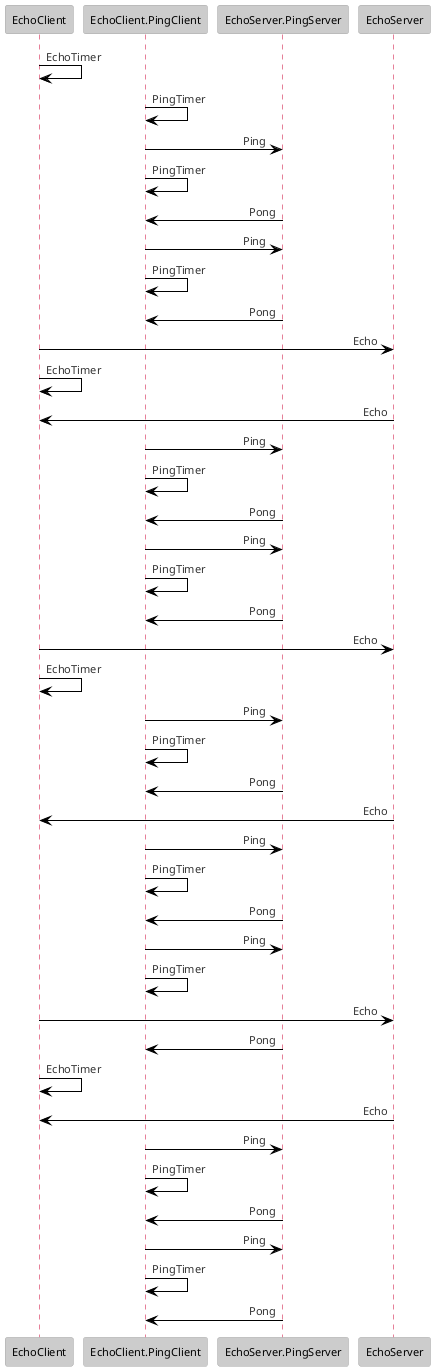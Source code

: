 @startuml
!theme reddress-lightred
skinparam shadowing false
skinparam sequenceArrowThickness 1
skinparam responseMessageBelowArrow true
skinparam sequenceMessageAlign right
EchoClient -> EchoClient : EchoTimer
EchoClient.PingClient -> EchoClient.PingClient : PingTimer
EchoClient.PingClient -> EchoServer.PingServer : Ping
EchoClient.PingClient -> EchoClient.PingClient : PingTimer
EchoServer.PingServer -> EchoClient.PingClient : Pong
EchoClient.PingClient -> EchoServer.PingServer : Ping
EchoClient.PingClient -> EchoClient.PingClient : PingTimer
EchoServer.PingServer -> EchoClient.PingClient : Pong
EchoClient -> EchoServer : Echo
EchoClient -> EchoClient : EchoTimer
EchoServer -> EchoClient : Echo
EchoClient.PingClient -> EchoServer.PingServer : Ping
EchoClient.PingClient -> EchoClient.PingClient : PingTimer
EchoServer.PingServer -> EchoClient.PingClient : Pong
EchoClient.PingClient -> EchoServer.PingServer : Ping
EchoClient.PingClient -> EchoClient.PingClient : PingTimer
EchoServer.PingServer -> EchoClient.PingClient : Pong
EchoClient -> EchoServer : Echo
EchoClient -> EchoClient : EchoTimer
EchoClient.PingClient -> EchoServer.PingServer : Ping
EchoClient.PingClient -> EchoClient.PingClient : PingTimer
EchoServer.PingServer -> EchoClient.PingClient : Pong
EchoServer -> EchoClient : Echo
EchoClient.PingClient -> EchoServer.PingServer : Ping
EchoClient.PingClient -> EchoClient.PingClient : PingTimer
EchoServer.PingServer -> EchoClient.PingClient : Pong
EchoClient.PingClient -> EchoServer.PingServer : Ping
EchoClient.PingClient -> EchoClient.PingClient : PingTimer
EchoClient -> EchoServer : Echo
EchoServer.PingServer -> EchoClient.PingClient : Pong
EchoClient -> EchoClient : EchoTimer
EchoServer -> EchoClient : Echo
EchoClient.PingClient -> EchoServer.PingServer : Ping
EchoClient.PingClient -> EchoClient.PingClient : PingTimer
EchoServer.PingServer -> EchoClient.PingClient : Pong
EchoClient.PingClient -> EchoServer.PingServer : Ping
EchoClient.PingClient -> EchoClient.PingClient : PingTimer
EchoServer.PingServer -> EchoClient.PingClient : Pong
@enduml
